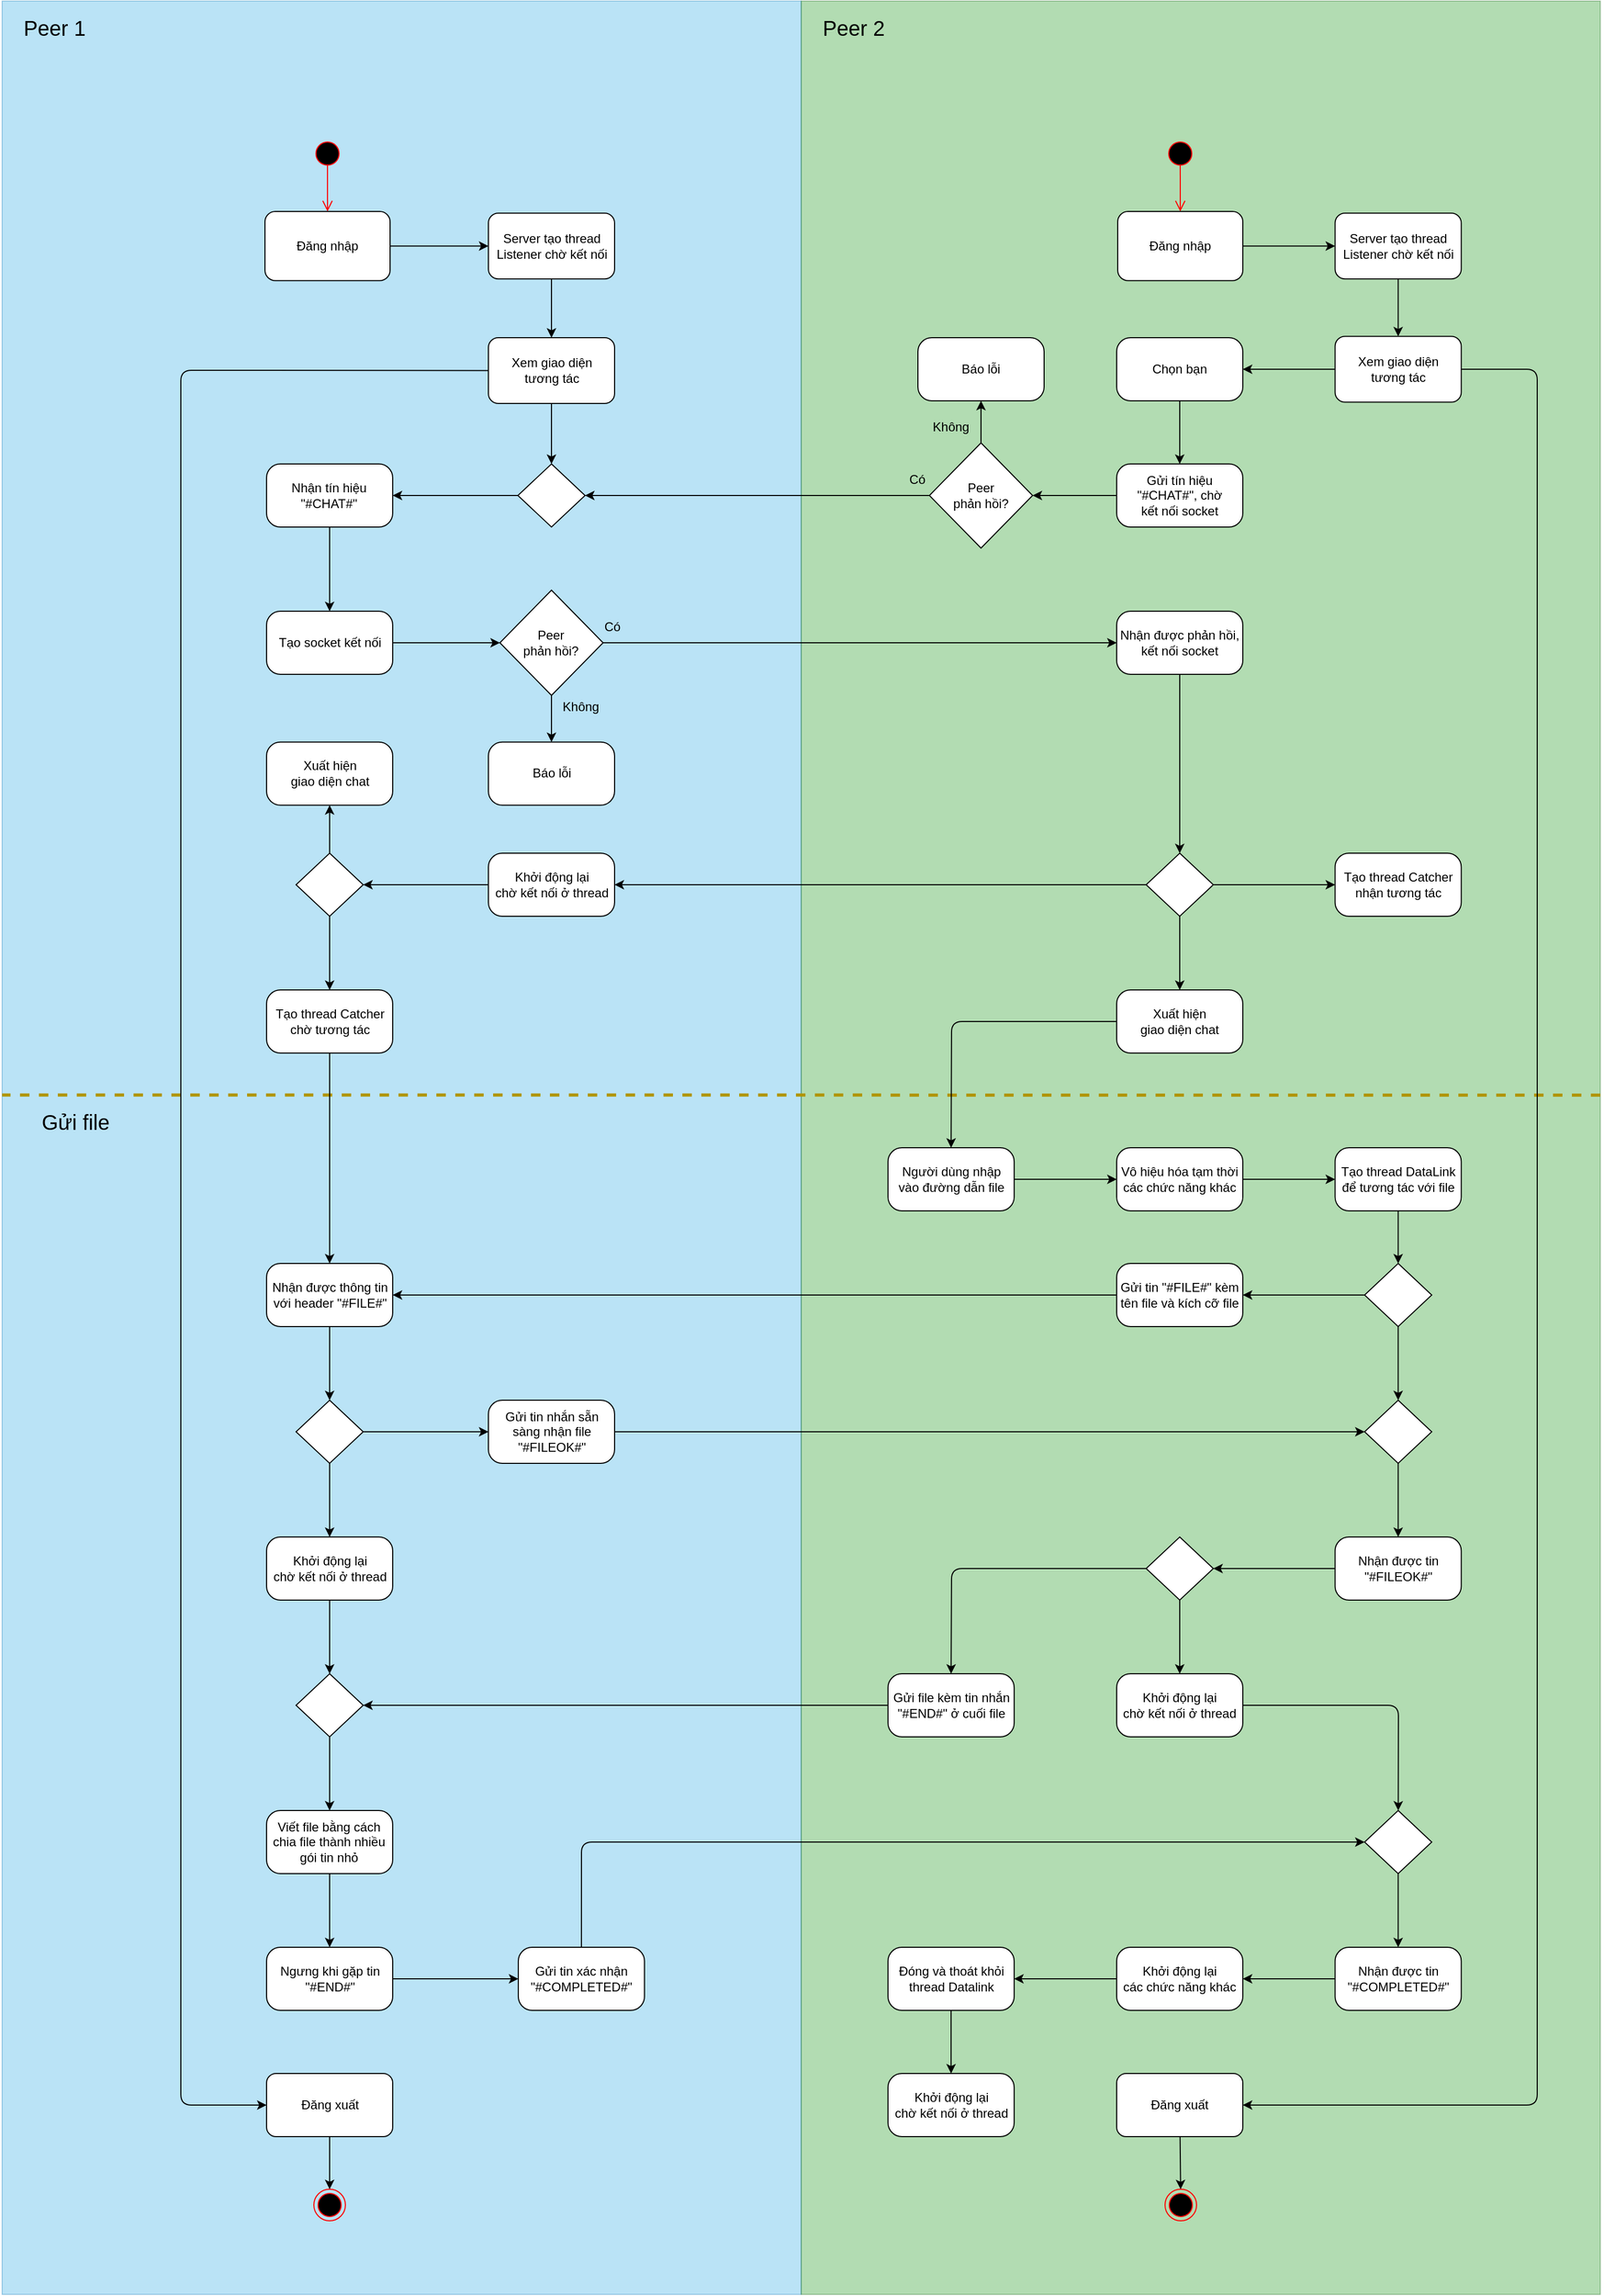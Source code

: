 <mxfile>
    <diagram id="f8bro3hq2V63n0aIHBkh" name="Server Client">
        <mxGraphModel dx="1495" dy="1879" grid="1" gridSize="10" guides="1" tooltips="1" connect="1" arrows="1" fold="1" page="1" pageScale="1" pageWidth="827" pageHeight="1169" math="0" shadow="0">
            <root>
                <mxCell id="0"/>
                <mxCell id="1" parent="0"/>
                <mxCell id="359" value="" style="rounded=0;whiteSpace=wrap;html=1;fillColor=#1ba1e2;fontColor=#ffffff;strokeColor=#006EAF;opacity=30;" parent="1" vertex="1">
                    <mxGeometry x="80" y="-1120" width="760" height="2180" as="geometry"/>
                </mxCell>
                <mxCell id="360" value="" style="rounded=0;whiteSpace=wrap;html=1;fillColor=#008a00;fontColor=#ffffff;strokeColor=#005700;opacity=30;" parent="1" vertex="1">
                    <mxGeometry x="840" y="-1120" width="760" height="2180" as="geometry"/>
                </mxCell>
                <mxCell id="131" style="edgeStyle=none;html=1;entryX=0;entryY=0.5;entryDx=0;entryDy=0;endArrow=block;endFill=1;" parent="1" target="snAStb-6BBQoRBitgBAS-25" edge="1">
                    <mxGeometry relative="1" as="geometry"/>
                </mxCell>
                <mxCell id="361" value="&lt;font style=&quot;font-size: 20px&quot;&gt;Peer 1&lt;/font&gt;" style="text;html=1;strokeColor=none;fillColor=none;align=center;verticalAlign=middle;whiteSpace=wrap;rounded=0;opacity=30;" parent="1" vertex="1">
                    <mxGeometry x="80" y="-1120" width="100" height="50" as="geometry"/>
                </mxCell>
                <mxCell id="362" value="&lt;font style=&quot;font-size: 20px&quot;&gt;Peer 2&lt;/font&gt;" style="text;html=1;strokeColor=none;fillColor=none;align=center;verticalAlign=middle;whiteSpace=wrap;rounded=0;opacity=30;" parent="1" vertex="1">
                    <mxGeometry x="840" y="-1120" width="100" height="50" as="geometry"/>
                </mxCell>
                <mxCell id="363" value="" style="endArrow=none;dashed=1;html=1;fontSize=20;entryX=0;entryY=0.477;entryDx=0;entryDy=0;entryPerimeter=0;strokeWidth=3;fillColor=#e3c800;strokeColor=#B09500;" parent="1" target="359" edge="1">
                    <mxGeometry width="50" height="50" relative="1" as="geometry">
                        <mxPoint x="1600" y="-80" as="sourcePoint"/>
                        <mxPoint x="250" y="-220" as="targetPoint"/>
                    </mxGeometry>
                </mxCell>
                <mxCell id="365" value="&lt;font style=&quot;font-size: 20px&quot;&gt;Gửi file&lt;/font&gt;" style="text;html=1;strokeColor=none;fillColor=none;align=center;verticalAlign=middle;whiteSpace=wrap;rounded=0;opacity=30;" parent="1" vertex="1">
                    <mxGeometry x="80" y="-80" width="140" height="50" as="geometry"/>
                </mxCell>
                <mxCell id="snAStb-6BBQoRBitgBAS-26" value="" style="ellipse;html=1;shape=startState;fillColor=#000000;strokeColor=#ff0000;" parent="1" vertex="1">
                    <mxGeometry x="374.49" y="-990" width="30" height="30" as="geometry"/>
                </mxCell>
                <mxCell id="194" value="Server tạo thread&lt;br&gt;Listener chờ kết nối" style="rounded=1;whiteSpace=wrap;html=1;" parent="1" vertex="1">
                    <mxGeometry x="542.5" y="-918.38" width="120" height="62.5" as="geometry"/>
                </mxCell>
                <mxCell id="snAStb-6BBQoRBitgBAS-27" value="" style="edgeStyle=orthogonalEdgeStyle;html=1;verticalAlign=bottom;endArrow=open;endSize=8;strokeColor=#ff0000;entryX=0.5;entryY=0;entryDx=0;entryDy=0;exitX=0.499;exitY=0.84;exitDx=0;exitDy=0;exitPerimeter=0;" parent="1" source="snAStb-6BBQoRBitgBAS-26" target="snAStb-6BBQoRBitgBAS-29" edge="1">
                    <mxGeometry relative="1" as="geometry">
                        <mxPoint x="273.49" y="-840" as="targetPoint"/>
                    </mxGeometry>
                </mxCell>
                <mxCell id="195" style="edgeStyle=none;html=1;entryX=0;entryY=0.5;entryDx=0;entryDy=0;exitX=1;exitY=0.5;exitDx=0;exitDy=0;" parent="1" source="snAStb-6BBQoRBitgBAS-29" target="194" edge="1">
                    <mxGeometry relative="1" as="geometry"/>
                </mxCell>
                <mxCell id="196" style="edgeStyle=none;html=1;entryX=0.5;entryY=0;entryDx=0;entryDy=0;exitX=0.5;exitY=1;exitDx=0;exitDy=0;" parent="1" source="194" target="346" edge="1">
                    <mxGeometry relative="1" as="geometry">
                        <mxPoint x="600.495" y="-798.75" as="targetPoint"/>
                    </mxGeometry>
                </mxCell>
                <mxCell id="snAStb-6BBQoRBitgBAS-29" value="Đăng nhập" style="rounded=1;whiteSpace=wrap;html=1;" parent="1" vertex="1">
                    <mxGeometry x="330" y="-920" width="118.99" height="65.75" as="geometry"/>
                </mxCell>
                <mxCell id="263" value="Nhận tín hiệu &quot;#CHAT#&quot;" style="whiteSpace=wrap;html=1;rounded=1;arcSize=22;" parent="1" vertex="1">
                    <mxGeometry x="331.49" y="-680" width="120" height="60" as="geometry"/>
                </mxCell>
                <mxCell id="265" value="" style="rhombus;whiteSpace=wrap;html=1;" parent="1" vertex="1">
                    <mxGeometry x="570.57" y="-680" width="63.85" height="60" as="geometry"/>
                </mxCell>
                <mxCell id="264" style="edgeStyle=none;html=1;entryX=1;entryY=0.5;entryDx=0;entryDy=0;exitX=0;exitY=0.5;exitDx=0;exitDy=0;" parent="1" source="265" target="263" edge="1">
                    <mxGeometry relative="1" as="geometry"/>
                </mxCell>
                <mxCell id="268" value="Tạo socket kết nối" style="whiteSpace=wrap;html=1;rounded=1;arcSize=22;" parent="1" vertex="1">
                    <mxGeometry x="331.5" y="-540" width="120" height="60" as="geometry"/>
                </mxCell>
                <mxCell id="274" style="edgeStyle=none;html=1;entryX=0.5;entryY=0;entryDx=0;entryDy=0;" parent="1" source="263" target="268" edge="1">
                    <mxGeometry relative="1" as="geometry"/>
                </mxCell>
                <mxCell id="275" style="edgeStyle=none;html=1;entryX=0;entryY=0.5;entryDx=0;entryDy=0;" parent="1" source="268" target="293" edge="1">
                    <mxGeometry relative="1" as="geometry">
                        <mxPoint x="563.49" y="-460" as="targetPoint"/>
                    </mxGeometry>
                </mxCell>
                <mxCell id="279" value="Báo lỗi" style="whiteSpace=wrap;html=1;rounded=1;arcSize=22;" parent="1" vertex="1">
                    <mxGeometry x="542.5" y="-415.63" width="120" height="60" as="geometry"/>
                </mxCell>
                <mxCell id="281" style="edgeStyle=none;html=1;entryX=0.5;entryY=0;entryDx=0;entryDy=0;exitX=0.5;exitY=1;exitDx=0;exitDy=0;" parent="1" source="293" target="279" edge="1">
                    <mxGeometry relative="1" as="geometry">
                        <mxPoint x="490" y="-450" as="targetPoint"/>
                        <Array as="points"/>
                    </mxGeometry>
                </mxCell>
                <mxCell id="293" value="Peer&lt;br&gt;phản hồi?" style="rhombus;whiteSpace=wrap;html=1;" parent="1" vertex="1">
                    <mxGeometry x="553.42" y="-560" width="98.16" height="100" as="geometry"/>
                </mxCell>
                <mxCell id="294" value="Khởi động lại &lt;br&gt;chờ kết nối ở thread" style="whiteSpace=wrap;html=1;rounded=1;arcSize=22;" parent="1" vertex="1">
                    <mxGeometry x="542.5" y="-310" width="120" height="60" as="geometry"/>
                </mxCell>
                <mxCell id="298" style="edgeStyle=none;html=1;entryX=1;entryY=0.5;entryDx=0;entryDy=0;" parent="1" source="295" target="294" edge="1">
                    <mxGeometry relative="1" as="geometry">
                        <mxPoint x="680" y="-260" as="targetPoint"/>
                    </mxGeometry>
                </mxCell>
                <mxCell id="297" value="Xuất hiện &lt;br&gt;giao diện chat" style="whiteSpace=wrap;html=1;rounded=1;arcSize=22;" parent="1" vertex="1">
                    <mxGeometry x="331.5" y="-415.63" width="120" height="60" as="geometry"/>
                </mxCell>
                <mxCell id="313" style="edgeStyle=none;html=1;entryX=0.5;entryY=1;entryDx=0;entryDy=0;" parent="1" source="312" target="297" edge="1">
                    <mxGeometry relative="1" as="geometry"/>
                </mxCell>
                <mxCell id="312" value="" style="rhombus;whiteSpace=wrap;html=1;" parent="1" vertex="1">
                    <mxGeometry x="359.57" y="-310" width="63.85" height="60" as="geometry"/>
                </mxCell>
                <mxCell id="319" style="edgeStyle=none;html=1;entryX=1;entryY=0.5;entryDx=0;entryDy=0;" parent="1" source="294" target="312" edge="1">
                    <mxGeometry relative="1" as="geometry"/>
                </mxCell>
                <mxCell id="314" value="Tạo thread Catcher chờ tương tác" style="whiteSpace=wrap;html=1;rounded=1;arcSize=22;" parent="1" vertex="1">
                    <mxGeometry x="331.5" y="-180" width="120" height="60" as="geometry"/>
                </mxCell>
                <mxCell id="315" style="edgeStyle=none;html=1;entryX=0.5;entryY=0;entryDx=0;entryDy=0;" parent="1" source="312" target="314" edge="1">
                    <mxGeometry relative="1" as="geometry"/>
                </mxCell>
                <mxCell id="320" value="Có" style="text;html=1;strokeColor=none;fillColor=none;align=center;verticalAlign=middle;whiteSpace=wrap;rounded=0;" parent="1" vertex="1">
                    <mxGeometry x="640.0" y="-540" width="41.25" height="30" as="geometry"/>
                </mxCell>
                <mxCell id="321" value="Không" style="text;html=1;strokeColor=none;fillColor=none;align=center;verticalAlign=middle;whiteSpace=wrap;rounded=0;" parent="1" vertex="1">
                    <mxGeometry x="610.33" y="-464" width="41.25" height="30" as="geometry"/>
                </mxCell>
                <mxCell id="324" style="edgeStyle=none;html=1;" parent="1" source="314" target="326" edge="1">
                    <mxGeometry relative="1" as="geometry">
                        <mxPoint x="391.495" y="-50" as="targetPoint"/>
                    </mxGeometry>
                </mxCell>
                <mxCell id="326" value="Nhận được thông tin với header &quot;#FILE#&quot;" style="whiteSpace=wrap;html=1;rounded=1;arcSize=22;" parent="1" vertex="1">
                    <mxGeometry x="331.5" y="80" width="120" height="60" as="geometry"/>
                </mxCell>
                <mxCell id="371" style="edgeStyle=none;html=1;entryX=0;entryY=0.5;entryDx=0;entryDy=0;" edge="1" parent="1" source="329" target="369">
                    <mxGeometry relative="1" as="geometry"/>
                </mxCell>
                <mxCell id="329" value="Gửi tin nhắn sẵn sàng nhận file &quot;#FILEOK#&quot;" style="whiteSpace=wrap;html=1;rounded=1;arcSize=22;" parent="1" vertex="1">
                    <mxGeometry x="542.5" y="210" width="120" height="60" as="geometry"/>
                </mxCell>
                <mxCell id="330" style="edgeStyle=none;html=1;entryX=0.5;entryY=0;entryDx=0;entryDy=0;" parent="1" source="326" target="378" edge="1">
                    <mxGeometry relative="1" as="geometry"/>
                </mxCell>
                <mxCell id="333" value="Viết file bằng cách chia file thành nhiều gói tin nhỏ" style="whiteSpace=wrap;html=1;rounded=1;arcSize=22;" parent="1" vertex="1">
                    <mxGeometry x="331.49" y="600" width="120" height="60" as="geometry"/>
                </mxCell>
                <mxCell id="334" style="edgeStyle=none;html=1;entryX=0.5;entryY=0;entryDx=0;entryDy=0;exitX=0.5;exitY=1;exitDx=0;exitDy=0;" parent="1" source="378" target="389" edge="1">
                    <mxGeometry relative="1" as="geometry"/>
                </mxCell>
                <mxCell id="snAStb-6BBQoRBitgBAS-25" value="" style="ellipse;html=1;shape=endState;fillColor=#000000;strokeColor=#ff0000;" parent="1" vertex="1">
                    <mxGeometry x="376.5" y="960" width="30" height="30" as="geometry"/>
                </mxCell>
                <mxCell id="185" style="edgeStyle=none;html=1;" parent="1" source="snAStb-6BBQoRBitgBAS-50" target="snAStb-6BBQoRBitgBAS-25" edge="1">
                    <mxGeometry relative="1" as="geometry"/>
                </mxCell>
                <mxCell id="snAStb-6BBQoRBitgBAS-50" value="Đăng xuất" style="rounded=1;whiteSpace=wrap;html=1;" parent="1" vertex="1">
                    <mxGeometry x="331.5" y="850" width="120" height="60" as="geometry"/>
                </mxCell>
                <mxCell id="385" value="" style="edgeStyle=none;html=1;" edge="1" parent="1" source="341" target="384">
                    <mxGeometry relative="1" as="geometry"/>
                </mxCell>
                <mxCell id="341" value="Ngưng khi gặp tin &quot;#END#&quot;" style="whiteSpace=wrap;html=1;rounded=1;arcSize=22;" parent="1" vertex="1">
                    <mxGeometry x="331.5" y="730" width="120" height="60" as="geometry"/>
                </mxCell>
                <mxCell id="342" style="edgeStyle=none;html=1;entryX=0.5;entryY=0;entryDx=0;entryDy=0;" parent="1" source="333" target="341" edge="1">
                    <mxGeometry relative="1" as="geometry"/>
                </mxCell>
                <mxCell id="347" style="edgeStyle=none;html=1;entryX=0.5;entryY=0;entryDx=0;entryDy=0;" parent="1" source="346" target="265" edge="1">
                    <mxGeometry relative="1" as="geometry"/>
                </mxCell>
                <mxCell id="348" style="edgeStyle=none;html=1;entryX=0;entryY=0.5;entryDx=0;entryDy=0;" parent="1" source="346" target="snAStb-6BBQoRBitgBAS-50" edge="1">
                    <mxGeometry relative="1" as="geometry">
                        <mxPoint x="330" y="250" as="targetPoint"/>
                        <Array as="points">
                            <mxPoint x="250" y="-769"/>
                            <mxPoint x="250" y="880"/>
                        </Array>
                    </mxGeometry>
                </mxCell>
                <mxCell id="346" value="Xem giao diện&lt;br&gt;tương tác" style="rounded=1;whiteSpace=wrap;html=1;" parent="1" vertex="1">
                    <mxGeometry x="542.5" y="-800.0" width="120" height="62.5" as="geometry"/>
                </mxCell>
                <mxCell id="228" value="" style="ellipse;html=1;shape=startState;fillColor=#000000;strokeColor=#ff0000;" parent="1" vertex="1">
                    <mxGeometry x="1185.51" y="-990" width="30" height="30" as="geometry"/>
                </mxCell>
                <mxCell id="229" value="" style="edgeStyle=orthogonalEdgeStyle;html=1;verticalAlign=bottom;endArrow=open;endSize=8;strokeColor=#ff0000;entryX=0.5;entryY=0;entryDx=0;entryDy=0;exitX=0.499;exitY=0.84;exitDx=0;exitDy=0;exitPerimeter=0;" parent="1" source="228" target="231" edge="1">
                    <mxGeometry relative="1" as="geometry">
                        <mxPoint x="1383" y="-770" as="targetPoint"/>
                    </mxGeometry>
                </mxCell>
                <mxCell id="231" value="Đăng nhập" style="rounded=1;whiteSpace=wrap;html=1;" parent="1" vertex="1">
                    <mxGeometry x="1141.01" y="-920" width="118.99" height="65.75" as="geometry"/>
                </mxCell>
                <mxCell id="237" value="Không" style="text;html=1;strokeColor=none;fillColor=none;align=center;verticalAlign=middle;whiteSpace=wrap;rounded=0;" parent="1" vertex="1">
                    <mxGeometry x="961.92" y="-730" width="41.25" height="30" as="geometry"/>
                </mxCell>
                <mxCell id="252" value="Xem giao diện&lt;br&gt;tương tác" style="rounded=1;whiteSpace=wrap;html=1;" parent="1" vertex="1">
                    <mxGeometry x="1347.75" y="-801.25" width="120" height="62.5" as="geometry"/>
                </mxCell>
                <mxCell id="253" style="edgeStyle=none;html=1;entryX=0.5;entryY=0;entryDx=0;entryDy=0;" parent="1" source="254" target="252" edge="1">
                    <mxGeometry relative="1" as="geometry"/>
                </mxCell>
                <mxCell id="254" value="Server tạo thread&lt;br&gt;Listener chờ kết nối" style="rounded=1;whiteSpace=wrap;html=1;" parent="1" vertex="1">
                    <mxGeometry x="1347.75" y="-918.38" width="120" height="62.5" as="geometry"/>
                </mxCell>
                <mxCell id="230" style="edgeStyle=none;html=1;exitX=1;exitY=0.5;exitDx=0;exitDy=0;entryX=0;entryY=0.5;entryDx=0;entryDy=0;" parent="1" source="231" target="254" edge="1">
                    <mxGeometry relative="1" as="geometry">
                        <mxPoint x="1320" y="-930" as="targetPoint"/>
                    </mxGeometry>
                </mxCell>
                <mxCell id="259" value="Chọn bạn" style="whiteSpace=wrap;html=1;rounded=1;arcSize=22;" parent="1" vertex="1">
                    <mxGeometry x="1140" y="-800" width="120" height="60" as="geometry"/>
                </mxCell>
                <mxCell id="260" style="edgeStyle=none;html=1;entryX=1;entryY=0.5;entryDx=0;entryDy=0;" parent="1" source="252" target="259" edge="1">
                    <mxGeometry relative="1" as="geometry"/>
                </mxCell>
                <mxCell id="261" value="Gửi tín hiệu &quot;#CHAT#&quot;, chờ&lt;br&gt;kết nối socket" style="whiteSpace=wrap;html=1;rounded=1;arcSize=22;" parent="1" vertex="1">
                    <mxGeometry x="1140" y="-680" width="120" height="60" as="geometry"/>
                </mxCell>
                <mxCell id="262" style="edgeStyle=none;html=1;" parent="1" source="259" target="261" edge="1">
                    <mxGeometry relative="1" as="geometry"/>
                </mxCell>
                <mxCell id="282" value="Peer&lt;br&gt;phản hồi?" style="rhombus;whiteSpace=wrap;html=1;" parent="1" vertex="1">
                    <mxGeometry x="961.92" y="-700" width="98.16" height="100" as="geometry"/>
                </mxCell>
                <mxCell id="267" style="edgeStyle=none;html=1;entryX=1;entryY=0.5;entryDx=0;entryDy=0;exitX=0;exitY=0.5;exitDx=0;exitDy=0;" parent="1" source="282" target="265" edge="1">
                    <mxGeometry relative="1" as="geometry">
                        <mxPoint x="860" y="-510" as="sourcePoint"/>
                    </mxGeometry>
                </mxCell>
                <mxCell id="284" style="edgeStyle=none;html=1;entryX=1;entryY=0.5;entryDx=0;entryDy=0;" parent="1" source="261" target="282" edge="1">
                    <mxGeometry relative="1" as="geometry"/>
                </mxCell>
                <mxCell id="286" value="Có" style="text;html=1;strokeColor=none;fillColor=none;align=center;verticalAlign=middle;whiteSpace=wrap;rounded=0;" parent="1" vertex="1">
                    <mxGeometry x="930.0" y="-680" width="41.25" height="30" as="geometry"/>
                </mxCell>
                <mxCell id="287" value="Báo lỗi" style="whiteSpace=wrap;html=1;rounded=1;arcSize=22;" parent="1" vertex="1">
                    <mxGeometry x="951" y="-800" width="120" height="60" as="geometry"/>
                </mxCell>
                <mxCell id="288" style="edgeStyle=none;html=1;entryX=0.5;entryY=1;entryDx=0;entryDy=0;exitX=0.5;exitY=0;exitDx=0;exitDy=0;" parent="1" source="282" target="287" edge="1">
                    <mxGeometry relative="1" as="geometry"/>
                </mxCell>
                <mxCell id="291" value="Nhận được phản hồi,&lt;br&gt;kết nối socket&lt;br&gt;" style="whiteSpace=wrap;html=1;rounded=1;arcSize=22;" parent="1" vertex="1">
                    <mxGeometry x="1140" y="-540" width="120" height="60" as="geometry"/>
                </mxCell>
                <mxCell id="295" value="" style="rhombus;whiteSpace=wrap;html=1;" parent="1" vertex="1">
                    <mxGeometry x="1168.07" y="-310" width="63.85" height="60" as="geometry"/>
                </mxCell>
                <mxCell id="296" style="edgeStyle=none;html=1;" parent="1" source="291" target="295" edge="1">
                    <mxGeometry relative="1" as="geometry"/>
                </mxCell>
                <mxCell id="299" value="Xuất hiện &lt;br&gt;giao diện chat" style="whiteSpace=wrap;html=1;rounded=1;arcSize=22;" parent="1" vertex="1">
                    <mxGeometry x="1140" y="-180" width="120" height="60" as="geometry"/>
                </mxCell>
                <mxCell id="300" style="edgeStyle=none;html=1;" parent="1" source="295" target="299" edge="1">
                    <mxGeometry relative="1" as="geometry"/>
                </mxCell>
                <mxCell id="304" value="Người dùng nhập &lt;br&gt;vào đường dẫn file" style="whiteSpace=wrap;html=1;rounded=1;arcSize=22;" parent="1" vertex="1">
                    <mxGeometry x="922.55" y="-30" width="120" height="60" as="geometry"/>
                </mxCell>
                <mxCell id="305" style="edgeStyle=none;html=1;entryX=0.5;entryY=0;entryDx=0;entryDy=0;" parent="1" source="299" target="304" edge="1">
                    <mxGeometry relative="1" as="geometry">
                        <Array as="points">
                            <mxPoint x="983" y="-150"/>
                        </Array>
                    </mxGeometry>
                </mxCell>
                <mxCell id="317" value="Tạo thread Catcher nhận tương tác" style="whiteSpace=wrap;html=1;rounded=1;arcSize=22;" parent="1" vertex="1">
                    <mxGeometry x="1347.75" y="-310" width="120" height="60" as="geometry"/>
                </mxCell>
                <mxCell id="318" style="edgeStyle=none;html=1;entryX=0;entryY=0.5;entryDx=0;entryDy=0;" parent="1" source="295" target="317" edge="1">
                    <mxGeometry relative="1" as="geometry"/>
                </mxCell>
                <mxCell id="400" style="edgeStyle=none;html=1;" edge="1" parent="1" source="331" target="399">
                    <mxGeometry relative="1" as="geometry"/>
                </mxCell>
                <mxCell id="331" value="Vô hiệu hóa tạm thời các chức năng khác" style="whiteSpace=wrap;html=1;rounded=1;arcSize=22;" parent="1" vertex="1">
                    <mxGeometry x="1140" y="-30" width="120" height="60" as="geometry"/>
                </mxCell>
                <mxCell id="332" style="edgeStyle=none;html=1;entryX=0;entryY=0.5;entryDx=0;entryDy=0;" parent="1" source="304" target="331" edge="1">
                    <mxGeometry relative="1" as="geometry"/>
                </mxCell>
                <mxCell id="366" style="edgeStyle=none;html=1;entryX=1;entryY=0.5;entryDx=0;entryDy=0;exitX=0;exitY=0.5;exitDx=0;exitDy=0;" edge="1" parent="1" source="367" target="326">
                    <mxGeometry relative="1" as="geometry">
                        <mxPoint x="1370" y="110" as="sourcePoint"/>
                    </mxGeometry>
                </mxCell>
                <mxCell id="368" style="edgeStyle=none;html=1;entryX=1;entryY=0.5;entryDx=0;entryDy=0;" edge="1" parent="1" source="335" target="367">
                    <mxGeometry relative="1" as="geometry"/>
                </mxCell>
                <mxCell id="372" style="edgeStyle=none;html=1;" edge="1" parent="1" source="335" target="369">
                    <mxGeometry relative="1" as="geometry"/>
                </mxCell>
                <mxCell id="335" value="" style="rhombus;whiteSpace=wrap;html=1;" parent="1" vertex="1">
                    <mxGeometry x="1375.82" y="80" width="63.85" height="60" as="geometry"/>
                </mxCell>
                <mxCell id="336" style="edgeStyle=none;html=1;entryX=0.5;entryY=0;entryDx=0;entryDy=0;exitX=0.5;exitY=1;exitDx=0;exitDy=0;" parent="1" source="399" target="335" edge="1">
                    <mxGeometry relative="1" as="geometry"/>
                </mxCell>
                <mxCell id="227" value="" style="ellipse;html=1;shape=endState;fillColor=#000000;strokeColor=#ff0000;" parent="1" vertex="1">
                    <mxGeometry x="1186.01" y="960" width="30" height="30" as="geometry"/>
                </mxCell>
                <mxCell id="235" style="edgeStyle=none;html=1;" parent="1" source="236" target="227" edge="1">
                    <mxGeometry relative="1" as="geometry"/>
                </mxCell>
                <mxCell id="236" value="Đăng xuất" style="rounded=1;whiteSpace=wrap;html=1;" parent="1" vertex="1">
                    <mxGeometry x="1140" y="850" width="120" height="60" as="geometry"/>
                </mxCell>
                <mxCell id="351" style="edgeStyle=none;html=1;entryX=1;entryY=0.5;entryDx=0;entryDy=0;" parent="1" source="252" target="236" edge="1">
                    <mxGeometry relative="1" as="geometry">
                        <Array as="points">
                            <mxPoint x="1540" y="-770"/>
                            <mxPoint x="1540" y="-170"/>
                            <mxPoint x="1540" y="880"/>
                            <mxPoint x="1408" y="880"/>
                        </Array>
                    </mxGeometry>
                </mxCell>
                <mxCell id="383" style="edgeStyle=none;html=1;entryX=1;entryY=0.5;entryDx=0;entryDy=0;" edge="1" parent="1" source="344" target="380">
                    <mxGeometry relative="1" as="geometry"/>
                </mxCell>
                <mxCell id="344" value="Gửi file kèm tin nhắn &quot;#END#&quot; ở cuối file" style="whiteSpace=wrap;html=1;rounded=1;arcSize=22;" parent="1" vertex="1">
                    <mxGeometry x="922.55" y="470" width="120" height="60" as="geometry"/>
                </mxCell>
                <mxCell id="292" style="edgeStyle=none;html=1;entryX=0;entryY=0.5;entryDx=0;entryDy=0;exitX=1;exitY=0.5;exitDx=0;exitDy=0;" parent="1" source="293" target="291" edge="1">
                    <mxGeometry relative="1" as="geometry"/>
                </mxCell>
                <mxCell id="367" value="Gửi tin &quot;#FILE#&quot; kèm tên file và kích cỡ file" style="whiteSpace=wrap;html=1;rounded=1;arcSize=22;" vertex="1" parent="1">
                    <mxGeometry x="1140" y="80" width="120" height="60" as="geometry"/>
                </mxCell>
                <mxCell id="374" style="edgeStyle=none;html=1;" edge="1" parent="1" source="369" target="373">
                    <mxGeometry relative="1" as="geometry"/>
                </mxCell>
                <mxCell id="369" value="" style="rhombus;whiteSpace=wrap;html=1;" vertex="1" parent="1">
                    <mxGeometry x="1375.82" y="210" width="63.85" height="60" as="geometry"/>
                </mxCell>
                <mxCell id="376" style="edgeStyle=none;html=1;entryX=1;entryY=0.5;entryDx=0;entryDy=0;" edge="1" parent="1" source="373" target="375">
                    <mxGeometry relative="1" as="geometry"/>
                </mxCell>
                <mxCell id="373" value="Nhận được tin &quot;#FILEOK#&quot;" style="whiteSpace=wrap;html=1;rounded=1;arcSize=22;" vertex="1" parent="1">
                    <mxGeometry x="1347.75" y="340" width="120" height="60" as="geometry"/>
                </mxCell>
                <mxCell id="377" style="edgeStyle=none;html=1;entryX=0.5;entryY=0;entryDx=0;entryDy=0;exitX=0;exitY=0.5;exitDx=0;exitDy=0;" edge="1" parent="1" source="375" target="344">
                    <mxGeometry relative="1" as="geometry">
                        <Array as="points">
                            <mxPoint x="983" y="370"/>
                        </Array>
                    </mxGeometry>
                </mxCell>
                <mxCell id="387" style="edgeStyle=none;html=1;exitX=1;exitY=0.5;exitDx=0;exitDy=0;" edge="1" parent="1" source="391" target="386">
                    <mxGeometry relative="1" as="geometry">
                        <Array as="points">
                            <mxPoint x="1408" y="500"/>
                        </Array>
                    </mxGeometry>
                </mxCell>
                <mxCell id="392" style="edgeStyle=none;html=1;entryX=0.5;entryY=0;entryDx=0;entryDy=0;exitX=0.5;exitY=1;exitDx=0;exitDy=0;" edge="1" parent="1" source="375" target="391">
                    <mxGeometry relative="1" as="geometry"/>
                </mxCell>
                <mxCell id="375" value="" style="rhombus;whiteSpace=wrap;html=1;" vertex="1" parent="1">
                    <mxGeometry x="1168.07" y="340" width="63.85" height="60" as="geometry"/>
                </mxCell>
                <mxCell id="379" style="edgeStyle=none;html=1;entryX=0;entryY=0.5;entryDx=0;entryDy=0;" edge="1" parent="1" source="378" target="329">
                    <mxGeometry relative="1" as="geometry"/>
                </mxCell>
                <mxCell id="378" value="" style="rhombus;whiteSpace=wrap;html=1;" vertex="1" parent="1">
                    <mxGeometry x="359.57" y="210" width="63.85" height="60" as="geometry"/>
                </mxCell>
                <mxCell id="381" style="edgeStyle=none;html=1;entryX=0.5;entryY=0;entryDx=0;entryDy=0;" edge="1" parent="1" source="380" target="333">
                    <mxGeometry relative="1" as="geometry"/>
                </mxCell>
                <mxCell id="380" value="" style="rhombus;whiteSpace=wrap;html=1;" vertex="1" parent="1">
                    <mxGeometry x="359.57" y="470" width="63.85" height="60" as="geometry"/>
                </mxCell>
                <mxCell id="388" style="edgeStyle=none;html=1;entryX=0;entryY=0.5;entryDx=0;entryDy=0;" edge="1" parent="1" source="384" target="386">
                    <mxGeometry relative="1" as="geometry">
                        <Array as="points">
                            <mxPoint x="631" y="630"/>
                        </Array>
                    </mxGeometry>
                </mxCell>
                <mxCell id="384" value="Gửi tin xác nhận &quot;#COMPLETED#&quot;" style="whiteSpace=wrap;html=1;rounded=1;arcSize=22;" vertex="1" parent="1">
                    <mxGeometry x="570.95" y="730" width="120" height="60" as="geometry"/>
                </mxCell>
                <mxCell id="395" style="edgeStyle=none;html=1;entryX=0.5;entryY=0;entryDx=0;entryDy=0;" edge="1" parent="1" source="386" target="394">
                    <mxGeometry relative="1" as="geometry"/>
                </mxCell>
                <mxCell id="386" value="" style="rhombus;whiteSpace=wrap;html=1;" vertex="1" parent="1">
                    <mxGeometry x="1375.82" y="600" width="63.85" height="60" as="geometry"/>
                </mxCell>
                <mxCell id="390" style="edgeStyle=none;html=1;entryX=0.5;entryY=0;entryDx=0;entryDy=0;" edge="1" parent="1" source="389" target="380">
                    <mxGeometry relative="1" as="geometry"/>
                </mxCell>
                <mxCell id="389" value="Khởi động lại &lt;br&gt;chờ kết nối ở thread" style="whiteSpace=wrap;html=1;rounded=1;arcSize=22;" vertex="1" parent="1">
                    <mxGeometry x="331.5" y="340" width="120" height="60" as="geometry"/>
                </mxCell>
                <mxCell id="391" value="Khởi động lại &lt;br&gt;chờ kết nối ở thread" style="whiteSpace=wrap;html=1;rounded=1;arcSize=22;" vertex="1" parent="1">
                    <mxGeometry x="1140" y="470" width="120" height="60" as="geometry"/>
                </mxCell>
                <mxCell id="393" value="Khởi động lại &lt;br&gt;chờ kết nối ở thread" style="whiteSpace=wrap;html=1;rounded=1;arcSize=22;" vertex="1" parent="1">
                    <mxGeometry x="922.54" y="850" width="120" height="60" as="geometry"/>
                </mxCell>
                <mxCell id="397" style="edgeStyle=none;html=1;entryX=1;entryY=0.5;entryDx=0;entryDy=0;" edge="1" parent="1" source="394" target="401">
                    <mxGeometry relative="1" as="geometry"/>
                </mxCell>
                <mxCell id="394" value="Nhận được tin &quot;#COMPLETED#&quot;" style="whiteSpace=wrap;html=1;rounded=1;arcSize=22;" vertex="1" parent="1">
                    <mxGeometry x="1347.75" y="730" width="120" height="60" as="geometry"/>
                </mxCell>
                <mxCell id="398" style="edgeStyle=none;html=1;entryX=0.5;entryY=0;entryDx=0;entryDy=0;exitX=0.5;exitY=1;exitDx=0;exitDy=0;" edge="1" parent="1" source="396" target="393">
                    <mxGeometry relative="1" as="geometry"/>
                </mxCell>
                <mxCell id="396" value="Đóng và thoát khỏi thread Datalink" style="whiteSpace=wrap;html=1;rounded=1;arcSize=22;" vertex="1" parent="1">
                    <mxGeometry x="922.54" y="730" width="120" height="60" as="geometry"/>
                </mxCell>
                <mxCell id="399" value="Tạo thread DataLink&lt;br&gt;để tương tác với file" style="whiteSpace=wrap;html=1;rounded=1;arcSize=22;" vertex="1" parent="1">
                    <mxGeometry x="1347.75" y="-30" width="120" height="60" as="geometry"/>
                </mxCell>
                <mxCell id="402" style="edgeStyle=none;html=1;entryX=1;entryY=0.5;entryDx=0;entryDy=0;" edge="1" parent="1" source="401" target="396">
                    <mxGeometry relative="1" as="geometry"/>
                </mxCell>
                <mxCell id="401" value="Khởi động lại &lt;br&gt;các chức năng khác" style="whiteSpace=wrap;html=1;rounded=1;arcSize=22;" vertex="1" parent="1">
                    <mxGeometry x="1140" y="730" width="120" height="60" as="geometry"/>
                </mxCell>
            </root>
        </mxGraphModel>
    </diagram>
</mxfile>